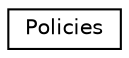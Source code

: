 digraph "Graphical Class Hierarchy"
{
 // LATEX_PDF_SIZE
  edge [fontname="Helvetica",fontsize="10",labelfontname="Helvetica",labelfontsize="10"];
  node [fontname="Helvetica",fontsize="10",shape=record];
  rankdir="LR";
  Node0 [label="Policies",height=0.2,width=0.4,color="black", fillcolor="white", style="filled",URL="$classPolicies.html",tooltip=" "];
}
